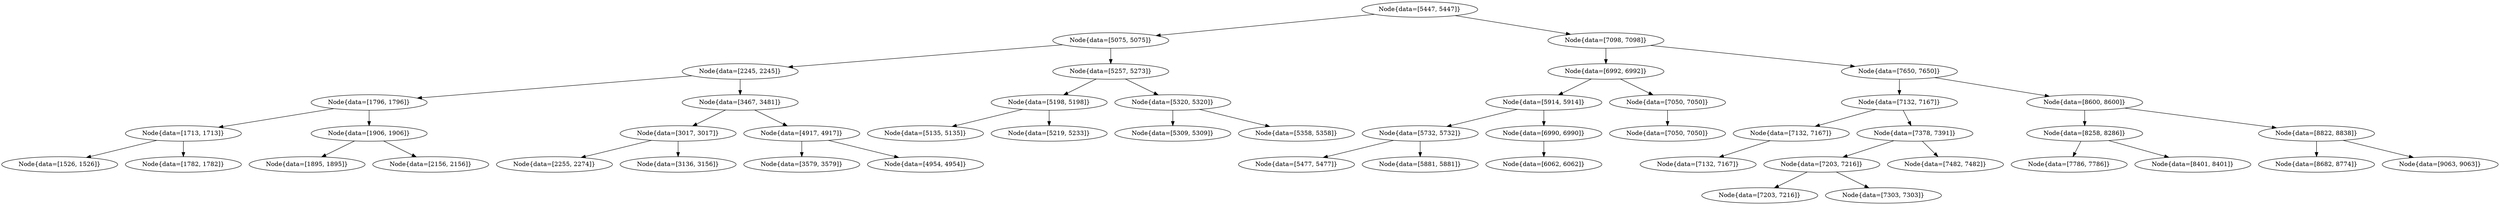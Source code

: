 digraph G{
785340693 [label="Node{data=[5447, 5447]}"]
785340693 -> 1407675409
1407675409 [label="Node{data=[5075, 5075]}"]
1407675409 -> 1120671806
1120671806 [label="Node{data=[2245, 2245]}"]
1120671806 -> 1045336031
1045336031 [label="Node{data=[1796, 1796]}"]
1045336031 -> 1780313842
1780313842 [label="Node{data=[1713, 1713]}"]
1780313842 -> 41029700
41029700 [label="Node{data=[1526, 1526]}"]
1780313842 -> 543028700
543028700 [label="Node{data=[1782, 1782]}"]
1045336031 -> 1789376127
1789376127 [label="Node{data=[1906, 1906]}"]
1789376127 -> 1808547623
1808547623 [label="Node{data=[1895, 1895]}"]
1789376127 -> 2041504298
2041504298 [label="Node{data=[2156, 2156]}"]
1120671806 -> 915540950
915540950 [label="Node{data=[3467, 3481]}"]
915540950 -> 1632716597
1632716597 [label="Node{data=[3017, 3017]}"]
1632716597 -> 1810790719
1810790719 [label="Node{data=[2255, 2274]}"]
1632716597 -> 1700751834
1700751834 [label="Node{data=[3136, 3156]}"]
915540950 -> 1135936028
1135936028 [label="Node{data=[4917, 4917]}"]
1135936028 -> 674667952
674667952 [label="Node{data=[3579, 3579]}"]
1135936028 -> 814300680
814300680 [label="Node{data=[4954, 4954]}"]
1407675409 -> 780566650
780566650 [label="Node{data=[5257, 5273]}"]
780566650 -> 1162400340
1162400340 [label="Node{data=[5198, 5198]}"]
1162400340 -> 1494158416
1494158416 [label="Node{data=[5135, 5135]}"]
1162400340 -> 546242567
546242567 [label="Node{data=[5219, 5233]}"]
780566650 -> 982565180
982565180 [label="Node{data=[5320, 5320]}"]
982565180 -> 969502280
969502280 [label="Node{data=[5309, 5309]}"]
982565180 -> 411408557
411408557 [label="Node{data=[5358, 5358]}"]
785340693 -> 1087519874
1087519874 [label="Node{data=[7098, 7098]}"]
1087519874 -> 2096598149
2096598149 [label="Node{data=[6992, 6992]}"]
2096598149 -> 247334525
247334525 [label="Node{data=[5914, 5914]}"]
247334525 -> 977975287
977975287 [label="Node{data=[5732, 5732]}"]
977975287 -> 1806547472
1806547472 [label="Node{data=[5477, 5477]}"]
977975287 -> 729710660
729710660 [label="Node{data=[5881, 5881]}"]
247334525 -> 1426974392
1426974392 [label="Node{data=[6990, 6990]}"]
1426974392 -> 974587617
974587617 [label="Node{data=[6062, 6062]}"]
2096598149 -> 1013728905
1013728905 [label="Node{data=[7050, 7050]}"]
1013728905 -> 1674550752
1674550752 [label="Node{data=[7050, 7050]}"]
1087519874 -> 1498259207
1498259207 [label="Node{data=[7650, 7650]}"]
1498259207 -> 1542437569
1542437569 [label="Node{data=[7132, 7167]}"]
1542437569 -> 99219259
99219259 [label="Node{data=[7132, 7167]}"]
99219259 -> 441867003
441867003 [label="Node{data=[7132, 7167]}"]
1542437569 -> 802573073
802573073 [label="Node{data=[7378, 7391]}"]
802573073 -> 155829656
155829656 [label="Node{data=[7203, 7216]}"]
155829656 -> 1137945509
1137945509 [label="Node{data=[7203, 7216]}"]
155829656 -> 1811587238
1811587238 [label="Node{data=[7303, 7303]}"]
802573073 -> 1995042827
1995042827 [label="Node{data=[7482, 7482]}"]
1498259207 -> 827039307
827039307 [label="Node{data=[8600, 8600]}"]
827039307 -> 1864074564
1864074564 [label="Node{data=[8258, 8286]}"]
1864074564 -> 1373300625
1373300625 [label="Node{data=[7786, 7786]}"]
1864074564 -> 1753885705
1753885705 [label="Node{data=[8401, 8401]}"]
827039307 -> 98459285
98459285 [label="Node{data=[8822, 8838]}"]
98459285 -> 912054991
912054991 [label="Node{data=[8682, 8774]}"]
98459285 -> 809260538
809260538 [label="Node{data=[9063, 9063]}"]
}